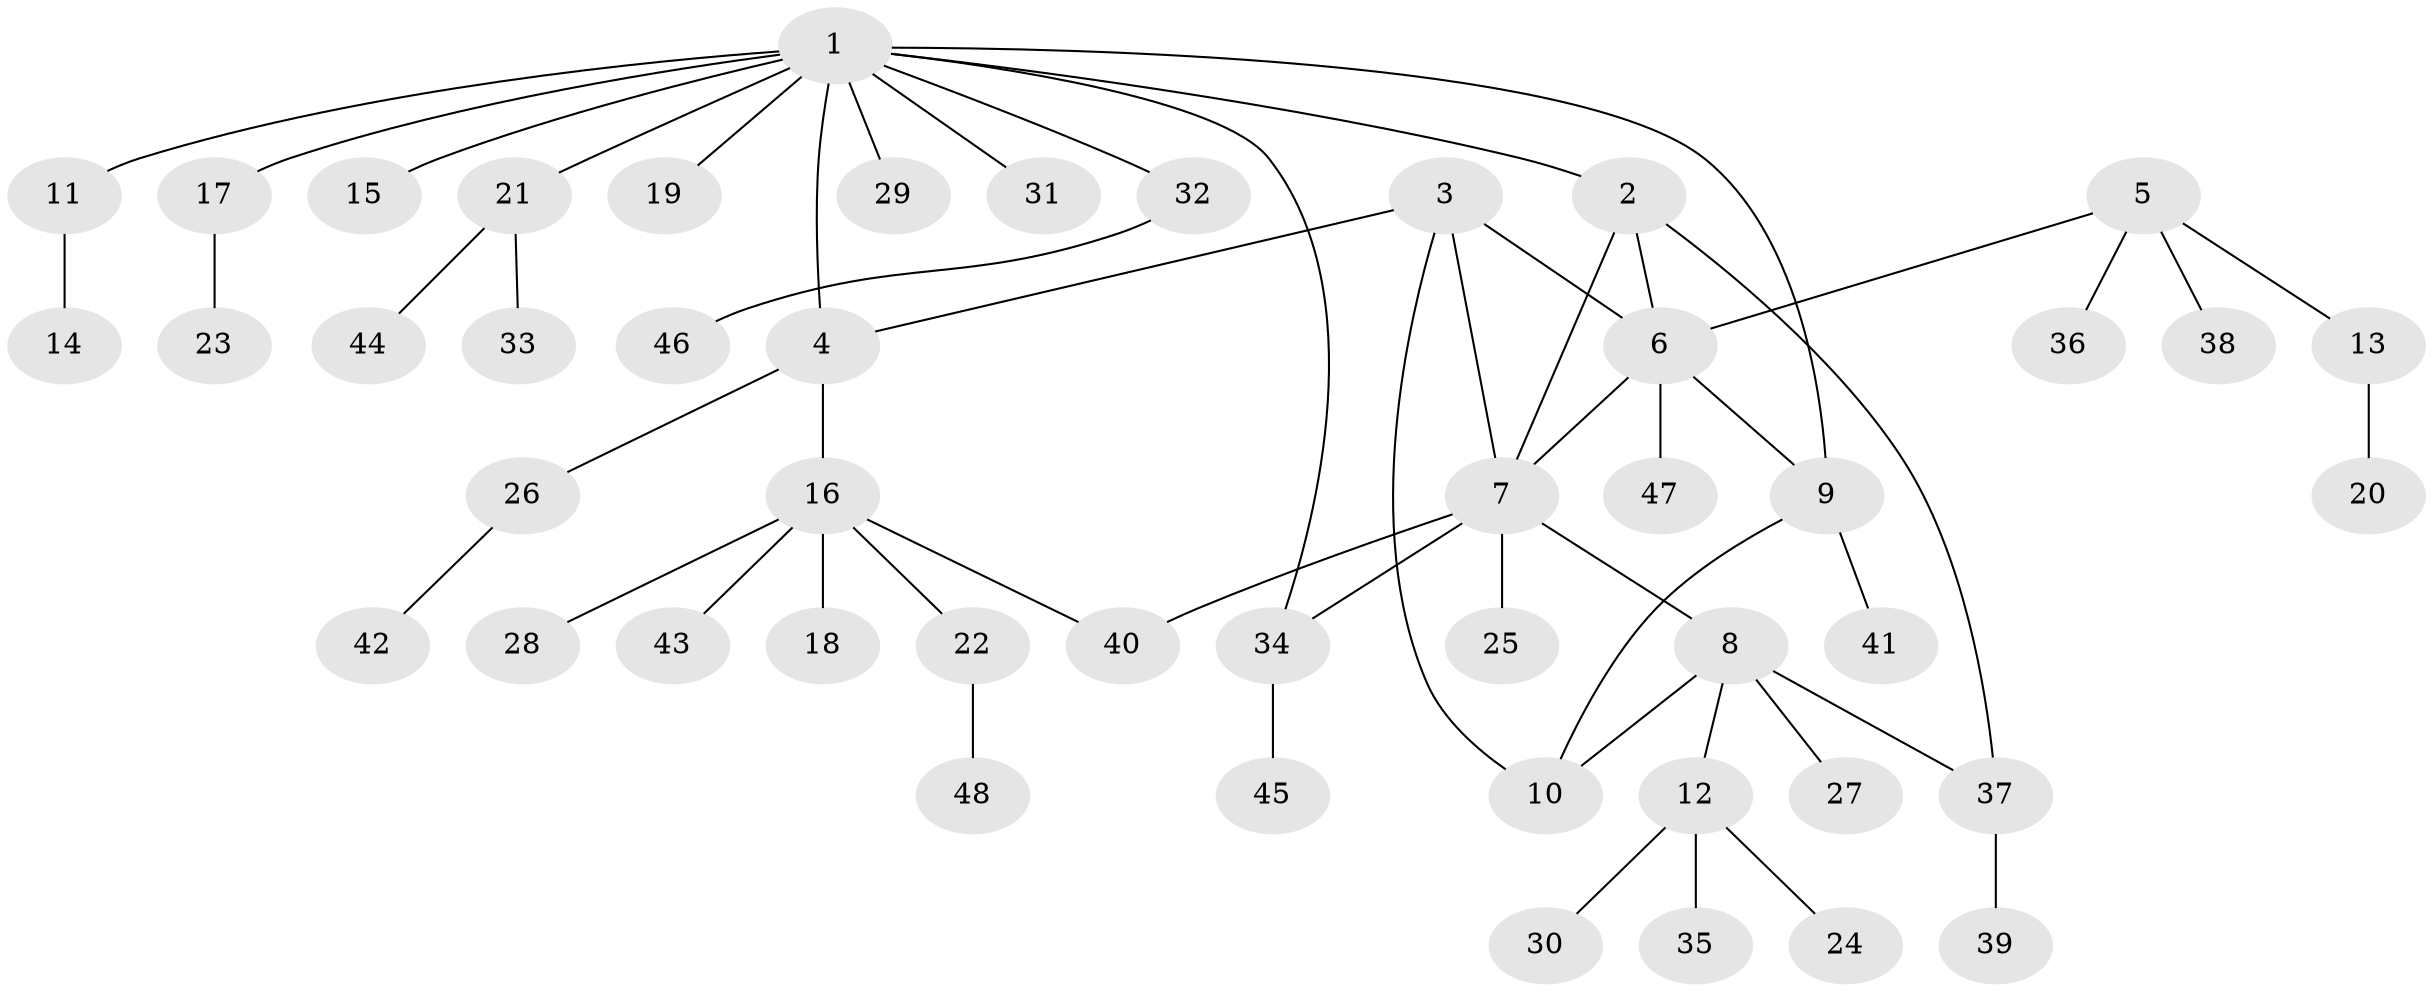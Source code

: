// coarse degree distribution, {12: 0.041666666666666664, 4: 0.125, 3: 0.16666666666666666, 5: 0.041666666666666664, 7: 0.041666666666666664, 1: 0.5, 2: 0.08333333333333333}
// Generated by graph-tools (version 1.1) at 2025/19/03/04/25 18:19:41]
// undirected, 48 vertices, 56 edges
graph export_dot {
graph [start="1"]
  node [color=gray90,style=filled];
  1;
  2;
  3;
  4;
  5;
  6;
  7;
  8;
  9;
  10;
  11;
  12;
  13;
  14;
  15;
  16;
  17;
  18;
  19;
  20;
  21;
  22;
  23;
  24;
  25;
  26;
  27;
  28;
  29;
  30;
  31;
  32;
  33;
  34;
  35;
  36;
  37;
  38;
  39;
  40;
  41;
  42;
  43;
  44;
  45;
  46;
  47;
  48;
  1 -- 2;
  1 -- 4;
  1 -- 9;
  1 -- 11;
  1 -- 15;
  1 -- 17;
  1 -- 19;
  1 -- 21;
  1 -- 29;
  1 -- 31;
  1 -- 32;
  1 -- 34;
  2 -- 6;
  2 -- 7;
  2 -- 37;
  3 -- 4;
  3 -- 6;
  3 -- 7;
  3 -- 10;
  4 -- 16;
  4 -- 26;
  5 -- 6;
  5 -- 13;
  5 -- 36;
  5 -- 38;
  6 -- 7;
  6 -- 9;
  6 -- 47;
  7 -- 8;
  7 -- 25;
  7 -- 34;
  7 -- 40;
  8 -- 10;
  8 -- 12;
  8 -- 27;
  8 -- 37;
  9 -- 10;
  9 -- 41;
  11 -- 14;
  12 -- 24;
  12 -- 30;
  12 -- 35;
  13 -- 20;
  16 -- 18;
  16 -- 22;
  16 -- 28;
  16 -- 40;
  16 -- 43;
  17 -- 23;
  21 -- 33;
  21 -- 44;
  22 -- 48;
  26 -- 42;
  32 -- 46;
  34 -- 45;
  37 -- 39;
}
